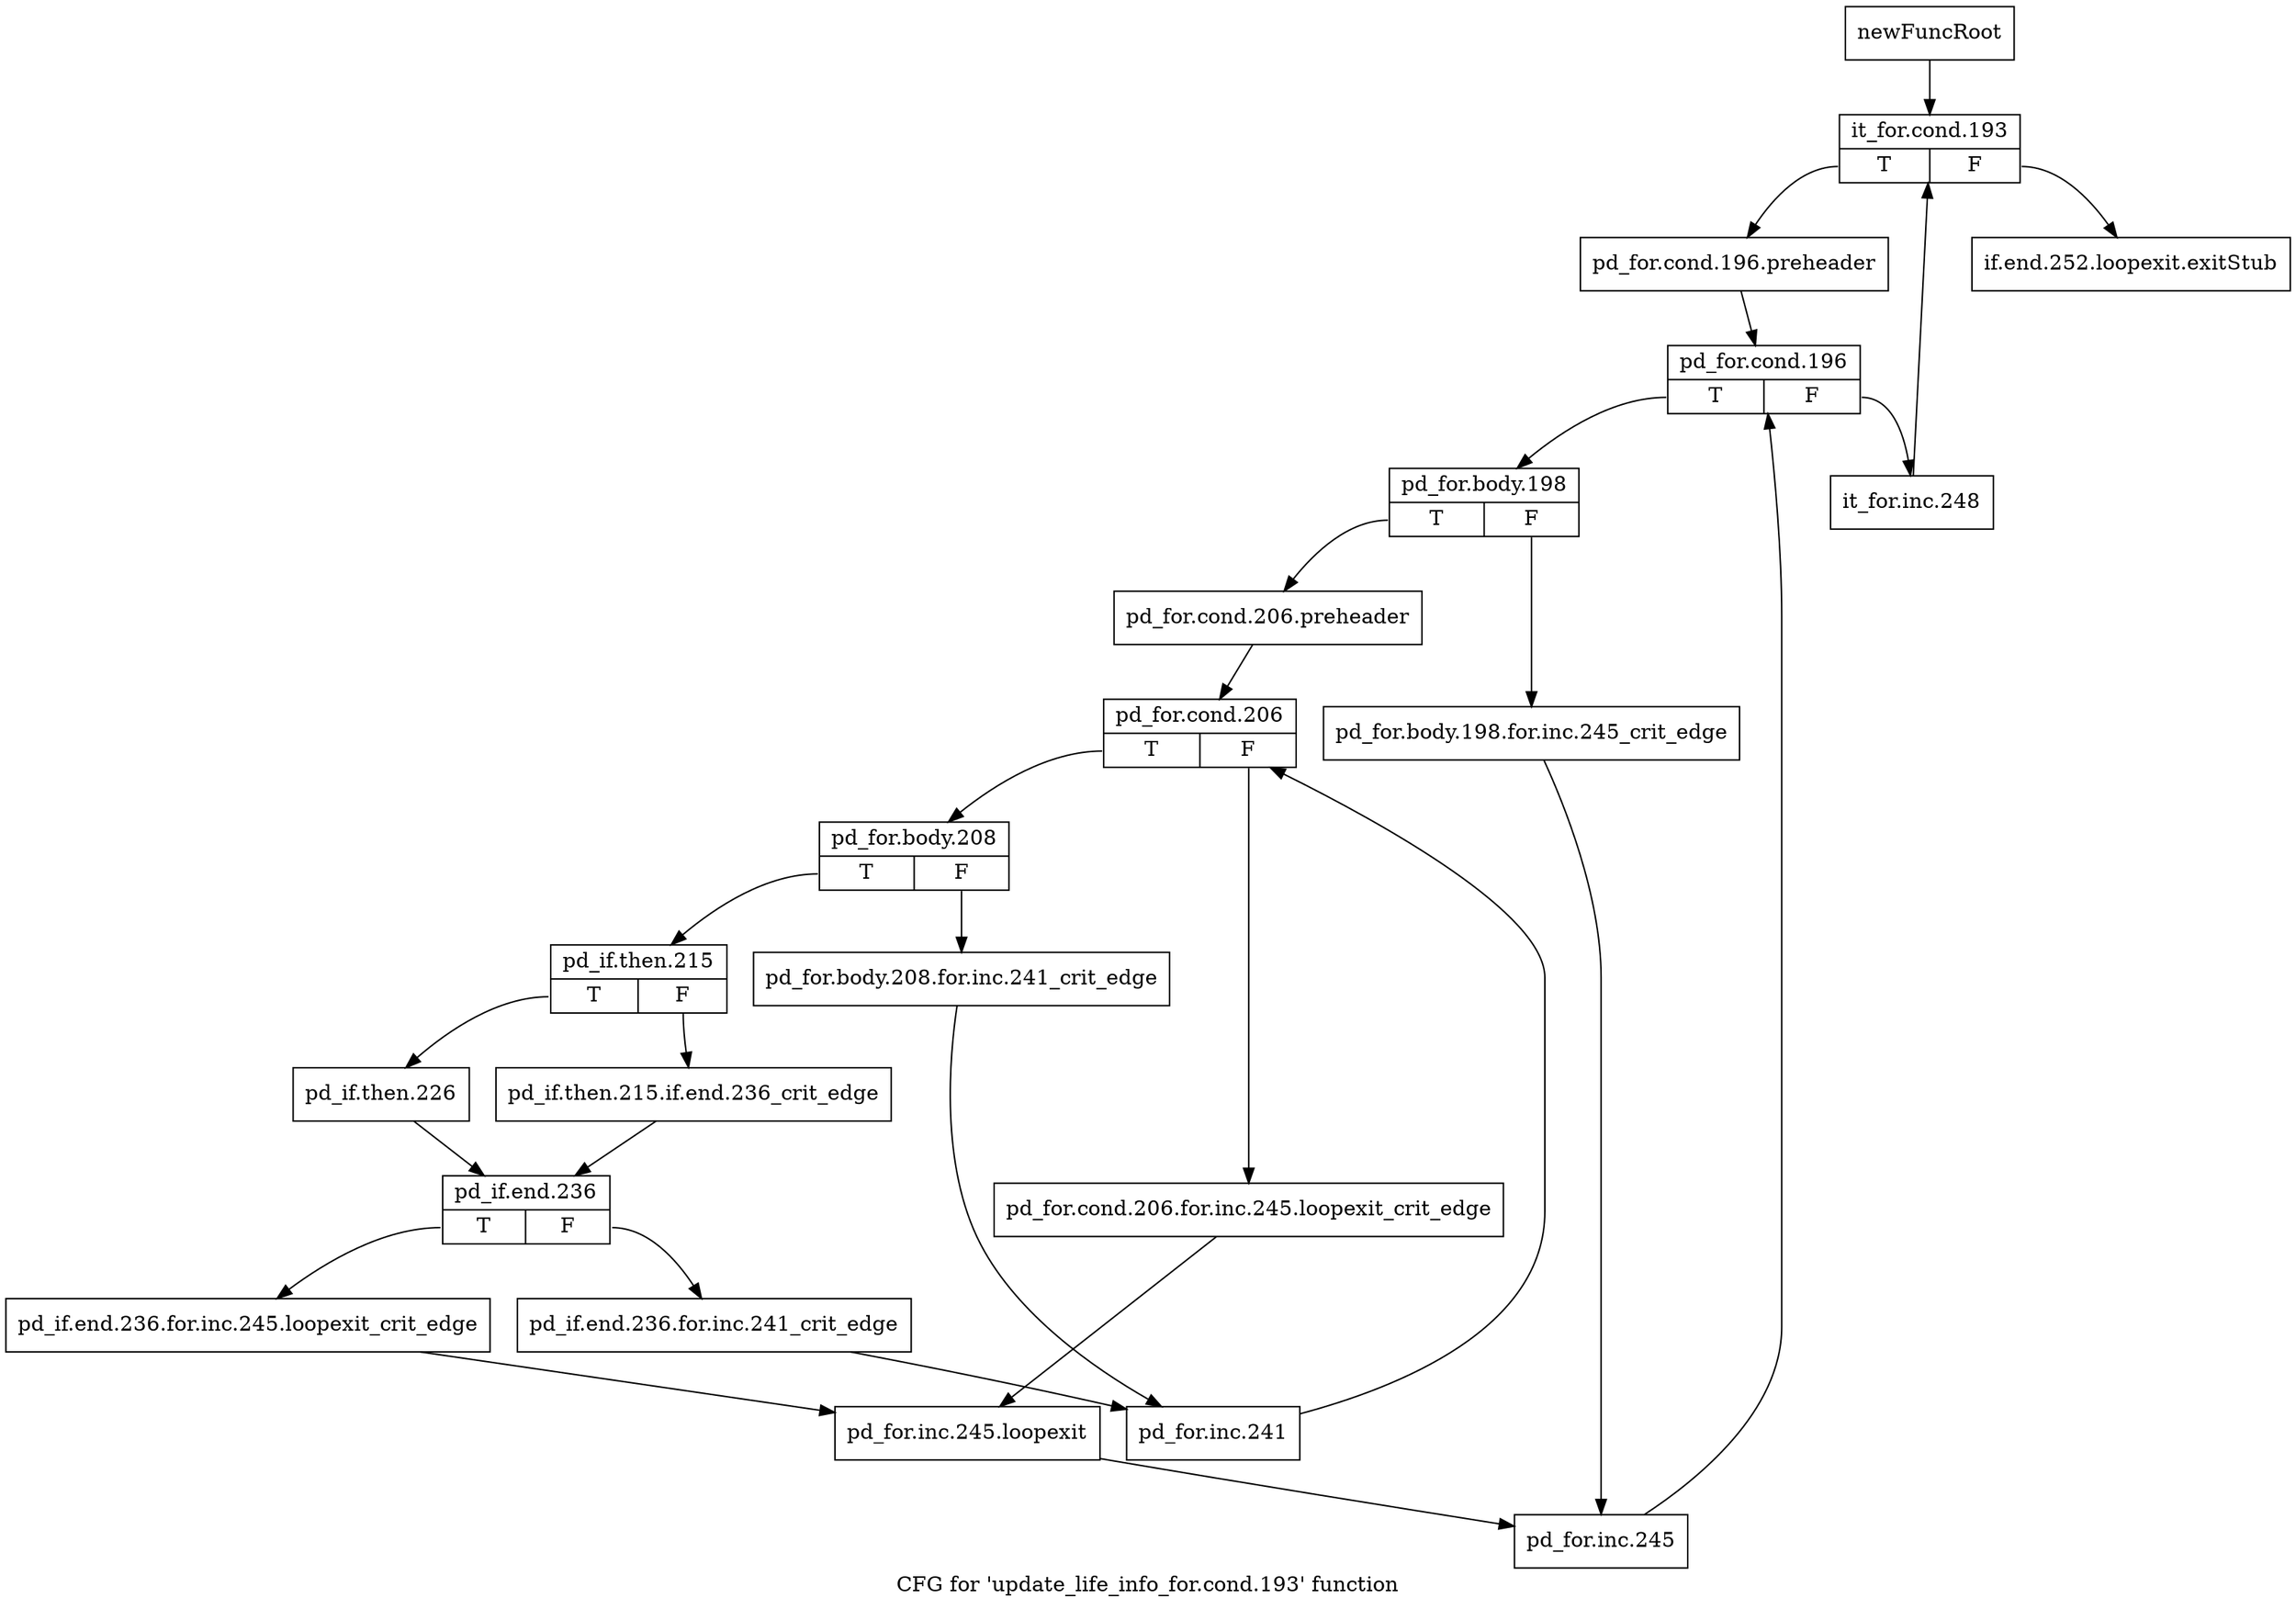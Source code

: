 digraph "CFG for 'update_life_info_for.cond.193' function" {
	label="CFG for 'update_life_info_for.cond.193' function";

	Node0xae76950 [shape=record,label="{newFuncRoot}"];
	Node0xae76950 -> Node0xae769f0;
	Node0xae769a0 [shape=record,label="{if.end.252.loopexit.exitStub}"];
	Node0xae769f0 [shape=record,label="{it_for.cond.193|{<s0>T|<s1>F}}"];
	Node0xae769f0:s0 -> Node0xae77b90;
	Node0xae769f0:s1 -> Node0xae769a0;
	Node0xae77b90 [shape=record,label="{pd_for.cond.196.preheader}"];
	Node0xae77b90 -> Node0xae77be0;
	Node0xae77be0 [shape=record,label="{pd_for.cond.196|{<s0>T|<s1>F}}"];
	Node0xae77be0:s0 -> Node0xae77c80;
	Node0xae77be0:s1 -> Node0xae77c30;
	Node0xae77c30 [shape=record,label="{it_for.inc.248}"];
	Node0xae77c30 -> Node0xae769f0;
	Node0xae77c80 [shape=record,label="{pd_for.body.198|{<s0>T|<s1>F}}"];
	Node0xae77c80:s0 -> Node0xae77d20;
	Node0xae77c80:s1 -> Node0xae77cd0;
	Node0xae77cd0 [shape=record,label="{pd_for.body.198.for.inc.245_crit_edge}"];
	Node0xae77cd0 -> Node0xae78130;
	Node0xae77d20 [shape=record,label="{pd_for.cond.206.preheader}"];
	Node0xae77d20 -> Node0xae77d70;
	Node0xae77d70 [shape=record,label="{pd_for.cond.206|{<s0>T|<s1>F}}"];
	Node0xae77d70:s0 -> Node0xae77e10;
	Node0xae77d70:s1 -> Node0xae77dc0;
	Node0xae77dc0 [shape=record,label="{pd_for.cond.206.for.inc.245.loopexit_crit_edge}"];
	Node0xae77dc0 -> Node0xae780e0;
	Node0xae77e10 [shape=record,label="{pd_for.body.208|{<s0>T|<s1>F}}"];
	Node0xae77e10:s0 -> Node0xae77eb0;
	Node0xae77e10:s1 -> Node0xae77e60;
	Node0xae77e60 [shape=record,label="{pd_for.body.208.for.inc.241_crit_edge}"];
	Node0xae77e60 -> Node0xae78040;
	Node0xae77eb0 [shape=record,label="{pd_if.then.215|{<s0>T|<s1>F}}"];
	Node0xae77eb0:s0 -> Node0xae77f50;
	Node0xae77eb0:s1 -> Node0xae77f00;
	Node0xae77f00 [shape=record,label="{pd_if.then.215.if.end.236_crit_edge}"];
	Node0xae77f00 -> Node0xae77fa0;
	Node0xae77f50 [shape=record,label="{pd_if.then.226}"];
	Node0xae77f50 -> Node0xae77fa0;
	Node0xae77fa0 [shape=record,label="{pd_if.end.236|{<s0>T|<s1>F}}"];
	Node0xae77fa0:s0 -> Node0xae78090;
	Node0xae77fa0:s1 -> Node0xae77ff0;
	Node0xae77ff0 [shape=record,label="{pd_if.end.236.for.inc.241_crit_edge}"];
	Node0xae77ff0 -> Node0xae78040;
	Node0xae78040 [shape=record,label="{pd_for.inc.241}"];
	Node0xae78040 -> Node0xae77d70;
	Node0xae78090 [shape=record,label="{pd_if.end.236.for.inc.245.loopexit_crit_edge}"];
	Node0xae78090 -> Node0xae780e0;
	Node0xae780e0 [shape=record,label="{pd_for.inc.245.loopexit}"];
	Node0xae780e0 -> Node0xae78130;
	Node0xae78130 [shape=record,label="{pd_for.inc.245}"];
	Node0xae78130 -> Node0xae77be0;
}
